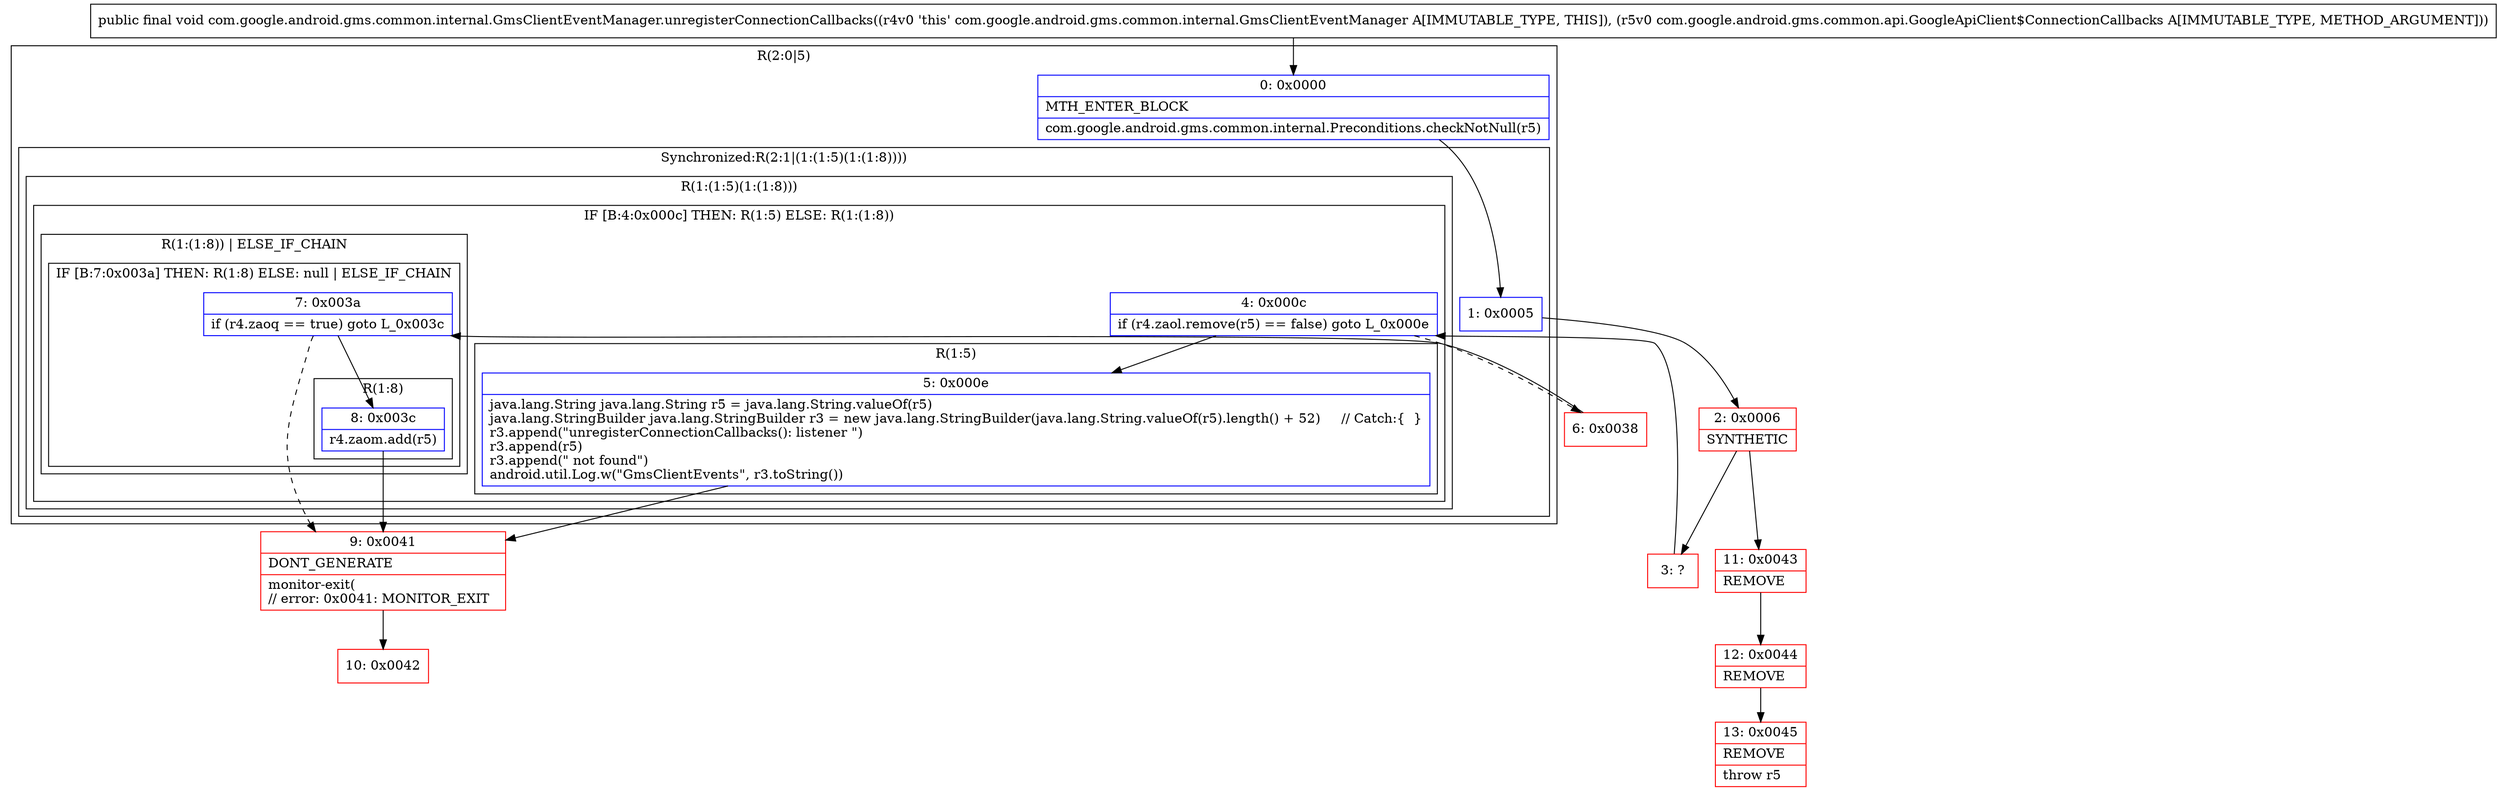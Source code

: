 digraph "CFG forcom.google.android.gms.common.internal.GmsClientEventManager.unregisterConnectionCallbacks(Lcom\/google\/android\/gms\/common\/api\/GoogleApiClient$ConnectionCallbacks;)V" {
subgraph cluster_Region_2056483002 {
label = "R(2:0|5)";
node [shape=record,color=blue];
Node_0 [shape=record,label="{0\:\ 0x0000|MTH_ENTER_BLOCK\l|com.google.android.gms.common.internal.Preconditions.checkNotNull(r5)\l}"];
subgraph cluster_SynchronizedRegion_781648152 {
label = "Synchronized:R(2:1|(1:(1:5)(1:(1:8))))";
node [shape=record,color=blue];
Node_1 [shape=record,label="{1\:\ 0x0005}"];
subgraph cluster_Region_327941873 {
label = "R(1:(1:5)(1:(1:8)))";
node [shape=record,color=blue];
subgraph cluster_IfRegion_1434315315 {
label = "IF [B:4:0x000c] THEN: R(1:5) ELSE: R(1:(1:8))";
node [shape=record,color=blue];
Node_4 [shape=record,label="{4\:\ 0x000c|if (r4.zaol.remove(r5) == false) goto L_0x000e\l}"];
subgraph cluster_Region_905454566 {
label = "R(1:5)";
node [shape=record,color=blue];
Node_5 [shape=record,label="{5\:\ 0x000e|java.lang.String java.lang.String r5 = java.lang.String.valueOf(r5)\ljava.lang.StringBuilder java.lang.StringBuilder r3 = new java.lang.StringBuilder(java.lang.String.valueOf(r5).length() + 52)     \/\/ Catch:\{  \}\lr3.append(\"unregisterConnectionCallbacks(): listener \")\lr3.append(r5)\lr3.append(\" not found\")\landroid.util.Log.w(\"GmsClientEvents\", r3.toString())\l}"];
}
subgraph cluster_Region_873088646 {
label = "R(1:(1:8)) | ELSE_IF_CHAIN\l";
node [shape=record,color=blue];
subgraph cluster_IfRegion_570625758 {
label = "IF [B:7:0x003a] THEN: R(1:8) ELSE: null | ELSE_IF_CHAIN\l";
node [shape=record,color=blue];
Node_7 [shape=record,label="{7\:\ 0x003a|if (r4.zaoq == true) goto L_0x003c\l}"];
subgraph cluster_Region_1848836121 {
label = "R(1:8)";
node [shape=record,color=blue];
Node_8 [shape=record,label="{8\:\ 0x003c|r4.zaom.add(r5)\l}"];
}
}
}
}
}
}
}
Node_2 [shape=record,color=red,label="{2\:\ 0x0006|SYNTHETIC\l}"];
Node_3 [shape=record,color=red,label="{3\:\ ?}"];
Node_6 [shape=record,color=red,label="{6\:\ 0x0038}"];
Node_9 [shape=record,color=red,label="{9\:\ 0x0041|DONT_GENERATE\l|monitor\-exit(\l\/\/ error: 0x0041: MONITOR_EXIT  \l}"];
Node_10 [shape=record,color=red,label="{10\:\ 0x0042}"];
Node_11 [shape=record,color=red,label="{11\:\ 0x0043|REMOVE\l}"];
Node_12 [shape=record,color=red,label="{12\:\ 0x0044|REMOVE\l}"];
Node_13 [shape=record,color=red,label="{13\:\ 0x0045|REMOVE\l|throw r5\l}"];
MethodNode[shape=record,label="{public final void com.google.android.gms.common.internal.GmsClientEventManager.unregisterConnectionCallbacks((r4v0 'this' com.google.android.gms.common.internal.GmsClientEventManager A[IMMUTABLE_TYPE, THIS]), (r5v0 com.google.android.gms.common.api.GoogleApiClient$ConnectionCallbacks A[IMMUTABLE_TYPE, METHOD_ARGUMENT])) }"];
MethodNode -> Node_0;
Node_0 -> Node_1;
Node_1 -> Node_2;
Node_4 -> Node_5;
Node_4 -> Node_6[style=dashed];
Node_5 -> Node_9;
Node_7 -> Node_8;
Node_7 -> Node_9[style=dashed];
Node_8 -> Node_9;
Node_2 -> Node_3;
Node_2 -> Node_11;
Node_3 -> Node_4;
Node_6 -> Node_7;
Node_9 -> Node_10;
Node_11 -> Node_12;
Node_12 -> Node_13;
}

